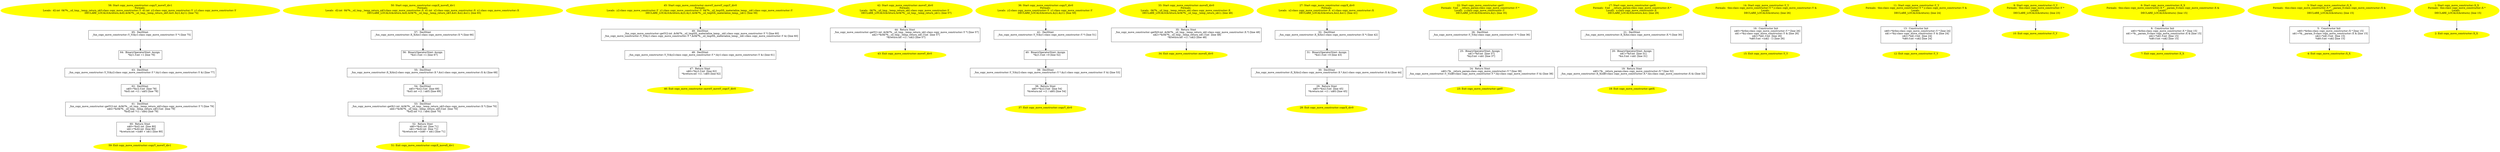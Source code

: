 /* @generated */
digraph iCFG {
65 [label="65:  DeclStmt \n   _fun_copy_move_constructor::Y_Y(&y1:class copy_move_constructor::Y *) [line 75]\n " shape="box"]
	

	 65 -> 64 ;
64 [label="64:  BinaryOperatorStmt: Assign \n   *&y1.f:int =1 [line 76]\n " shape="box"]
	

	 64 -> 63 ;
63 [label="63:  DeclStmt \n   _fun_copy_move_constructor::Y_Y(&y2:class copy_move_constructor::Y *,&y1:class copy_move_constructor::Y &) [line 77]\n " shape="box"]
	

	 63 -> 62 ;
62 [label="62:  DeclStmt \n   n$5=*&y2.f:int  [line 78]\n  *&d1:int =(1 / n$5) [line 78]\n " shape="box"]
	

	 62 -> 61 ;
61 [label="61:  DeclStmt \n   _fun_copy_move_constructor::getY(2:int ,&0$?%__sil_tmp__temp_return_n$3:class copy_move_constructor::Y *) [line 79]\n  n$4=*&0$?%__sil_tmp__temp_return_n$3.f:int  [line 79]\n  *&d2:int =(1 / n$4) [line 79]\n " shape="box"]
	

	 61 -> 60 ;
60 [label="60:  Return Stmt \n   n$0=*&d1:int  [line 80]\n  n$1=*&d2:int  [line 80]\n  *&return:int =(n$0 + n$1) [line 80]\n " shape="box"]
	

	 60 -> 59 ;
59 [label="59: Exit copy_move_constructor::copyY_moveY_div1 \n  " color=yellow style=filled]
	

58 [label="58: Start copy_move_constructor::copyY_moveY_div1\nFormals: \nLocals:  d2:int  0$?%__sil_tmp__temp_return_n$3:class copy_move_constructor::Y  d1:int  y2:class copy_move_constructor::Y  y1:class copy_move_constructor::Y  \n   DECLARE_LOCALS(&return,&d2,&0$?%__sil_tmp__temp_return_n$3,&d1,&y2,&y1); [line 74]\n " color=yellow style=filled]
	

	 58 -> 65 ;
57 [label="57:  DeclStmt \n   _fun_copy_move_constructor::X_X(&x1:class copy_move_constructor::X *) [line 66]\n " shape="box"]
	

	 57 -> 56 ;
56 [label="56:  BinaryOperatorStmt: Assign \n   *&x1.f:int =1 [line 67]\n " shape="box"]
	

	 56 -> 55 ;
55 [label="55:  DeclStmt \n   _fun_copy_move_constructor::X_X(&x2:class copy_move_constructor::X *,&x1:class copy_move_constructor::X &) [line 68]\n " shape="box"]
	

	 55 -> 54 ;
54 [label="54:  DeclStmt \n   n$5=*&x2.f:int  [line 69]\n  *&d1:int =(1 / n$5) [line 69]\n " shape="box"]
	

	 54 -> 53 ;
53 [label="53:  DeclStmt \n   _fun_copy_move_constructor::getX(1:int ,&0$?%__sil_tmp__temp_return_n$3:class copy_move_constructor::X *) [line 70]\n  n$4=*&0$?%__sil_tmp__temp_return_n$3.f:int  [line 70]\n  *&d2:int =(1 / n$4) [line 70]\n " shape="box"]
	

	 53 -> 52 ;
52 [label="52:  Return Stmt \n   n$0=*&d1:int  [line 71]\n  n$1=*&d2:int  [line 71]\n  *&return:int =(n$0 + n$1) [line 71]\n " shape="box"]
	

	 52 -> 51 ;
51 [label="51: Exit copy_move_constructor::copyX_moveX_div1 \n  " color=yellow style=filled]
	

50 [label="50: Start copy_move_constructor::copyX_moveX_div1\nFormals: \nLocals:  d2:int  0$?%__sil_tmp__temp_return_n$3:class copy_move_constructor::X  d1:int  x2:class copy_move_constructor::X  x1:class copy_move_constructor::X  \n   DECLARE_LOCALS(&return,&d2,&0$?%__sil_tmp__temp_return_n$3,&d1,&x2,&x1); [line 65]\n " color=yellow style=filled]
	

	 50 -> 57 ;
49 [label="49:  DeclStmt \n   _fun_copy_move_constructor::getY(2:int ,&0$?%__sil_tmpSIL_materialize_temp__n$1:class copy_move_constructor::Y *) [line 60]\n  _fun_copy_move_constructor::Y_Y(&y1:class copy_move_constructor::Y *,&0$?%__sil_tmpSIL_materialize_temp__n$1:class copy_move_constructor::Y &) [line 60]\n " shape="box"]
	

	 49 -> 48 ;
48 [label="48:  DeclStmt \n   _fun_copy_move_constructor::Y_Y(&y2:class copy_move_constructor::Y *,&y1:class copy_move_constructor::Y &) [line 61]\n " shape="box"]
	

	 48 -> 47 ;
47 [label="47:  Return Stmt \n   n$0=*&y2.f:int  [line 62]\n  *&return:int =(1 / n$0) [line 62]\n " shape="box"]
	

	 47 -> 46 ;
46 [label="46: Exit copy_move_constructor::moveY_moveY_copyY_div0 \n  " color=yellow style=filled]
	

45 [label="45: Start copy_move_constructor::moveY_moveY_copyY_div0\nFormals: \nLocals:  y2:class copy_move_constructor::Y  y1:class copy_move_constructor::Y  0$?%__sil_tmpSIL_materialize_temp__n$1:class copy_move_constructor::Y  \n   DECLARE_LOCALS(&return,&y2,&y1,&0$?%__sil_tmpSIL_materialize_temp__n$1); [line 59]\n " color=yellow style=filled]
	

	 45 -> 49 ;
44 [label="44:  Return Stmt \n   _fun_copy_move_constructor::getY(1:int ,&0$?%__sil_tmp__temp_return_n$1:class copy_move_constructor::Y *) [line 57]\n  n$2=*&0$?%__sil_tmp__temp_return_n$1.f:int  [line 57]\n  *&return:int =(1 / n$2) [line 57]\n " shape="box"]
	

	 44 -> 43 ;
43 [label="43: Exit copy_move_constructor::moveY_div0 \n  " color=yellow style=filled]
	

42 [label="42: Start copy_move_constructor::moveY_div0\nFormals: \nLocals:  0$?%__sil_tmp__temp_return_n$1:class copy_move_constructor::Y  \n   DECLARE_LOCALS(&return,&0$?%__sil_tmp__temp_return_n$1); [line 57]\n " color=yellow style=filled]
	

	 42 -> 44 ;
41 [label="41:  DeclStmt \n   _fun_copy_move_constructor::Y_Y(&y1:class copy_move_constructor::Y *) [line 51]\n " shape="box"]
	

	 41 -> 40 ;
40 [label="40:  BinaryOperatorStmt: Assign \n   *&y1.f:int =0 [line 52]\n " shape="box"]
	

	 40 -> 39 ;
39 [label="39:  DeclStmt \n   _fun_copy_move_constructor::Y_Y(&y2:class copy_move_constructor::Y *,&y1:class copy_move_constructor::Y &) [line 53]\n " shape="box"]
	

	 39 -> 38 ;
38 [label="38:  Return Stmt \n   n$0=*&y2.f:int  [line 54]\n  *&return:int =(1 / n$0) [line 54]\n " shape="box"]
	

	 38 -> 37 ;
37 [label="37: Exit copy_move_constructor::copyY_div0 \n  " color=yellow style=filled]
	

36 [label="36: Start copy_move_constructor::copyY_div0\nFormals: \nLocals:  y2:class copy_move_constructor::Y  y1:class copy_move_constructor::Y  \n   DECLARE_LOCALS(&return,&y2,&y1); [line 50]\n " color=yellow style=filled]
	

	 36 -> 41 ;
35 [label="35:  Return Stmt \n   _fun_copy_move_constructor::getX(0:int ,&0$?%__sil_tmp__temp_return_n$1:class copy_move_constructor::X *) [line 48]\n  n$2=*&0$?%__sil_tmp__temp_return_n$1.f:int  [line 48]\n  *&return:int =(1 / n$2) [line 48]\n " shape="box"]
	

	 35 -> 34 ;
34 [label="34: Exit copy_move_constructor::moveX_div0 \n  " color=yellow style=filled]
	

33 [label="33: Start copy_move_constructor::moveX_div0\nFormals: \nLocals:  0$?%__sil_tmp__temp_return_n$1:class copy_move_constructor::X  \n   DECLARE_LOCALS(&return,&0$?%__sil_tmp__temp_return_n$1); [line 48]\n " color=yellow style=filled]
	

	 33 -> 35 ;
32 [label="32:  DeclStmt \n   _fun_copy_move_constructor::X_X(&x1:class copy_move_constructor::X *) [line 42]\n " shape="box"]
	

	 32 -> 31 ;
31 [label="31:  BinaryOperatorStmt: Assign \n   *&x1.f:int =0 [line 43]\n " shape="box"]
	

	 31 -> 30 ;
30 [label="30:  DeclStmt \n   _fun_copy_move_constructor::X_X(&x2:class copy_move_constructor::X *,&x1:class copy_move_constructor::X &) [line 44]\n " shape="box"]
	

	 30 -> 29 ;
29 [label="29:  Return Stmt \n   n$0=*&x2.f:int  [line 45]\n  *&return:int =(1 / n$0) [line 45]\n " shape="box"]
	

	 29 -> 28 ;
28 [label="28: Exit copy_move_constructor::copyX_div0 \n  " color=yellow style=filled]
	

27 [label="27: Start copy_move_constructor::copyX_div0\nFormals: \nLocals:  x2:class copy_move_constructor::X  x1:class copy_move_constructor::X  \n   DECLARE_LOCALS(&return,&x2,&x1); [line 41]\n " color=yellow style=filled]
	

	 27 -> 32 ;
26 [label="26:  DeclStmt \n   _fun_copy_move_constructor::Y_Y(&y:class copy_move_constructor::Y *) [line 36]\n " shape="box"]
	

	 26 -> 25 ;
25 [label="25:  BinaryOperatorStmt: Assign \n   n$1=*&f:int  [line 37]\n  *&y.f:int =n$1 [line 37]\n " shape="box"]
	

	 25 -> 24 ;
24 [label="24:  Return Stmt \n   n$0=*&__return_param:class copy_move_constructor::Y * [line 38]\n  _fun_copy_move_constructor::Y_Y(n$0:class copy_move_constructor::Y *,&y:class copy_move_constructor::Y &) [line 38]\n " shape="box"]
	

	 24 -> 23 ;
23 [label="23: Exit copy_move_constructor::getY \n  " color=yellow style=filled]
	

22 [label="22: Start copy_move_constructor::getY\nFormals:  f:int  __return_param:class copy_move_constructor::Y *\nLocals:  y:class copy_move_constructor::Y  \n   DECLARE_LOCALS(&return,&y); [line 35]\n " color=yellow style=filled]
	

	 22 -> 26 ;
21 [label="21:  DeclStmt \n   _fun_copy_move_constructor::X_X(&x:class copy_move_constructor::X *) [line 30]\n " shape="box"]
	

	 21 -> 20 ;
20 [label="20:  BinaryOperatorStmt: Assign \n   n$1=*&f:int  [line 31]\n  *&x.f:int =n$1 [line 31]\n " shape="box"]
	

	 20 -> 19 ;
19 [label="19:  Return Stmt \n   n$0=*&__return_param:class copy_move_constructor::X * [line 32]\n  _fun_copy_move_constructor::X_X(n$0:class copy_move_constructor::X *,&x:class copy_move_constructor::X &) [line 32]\n " shape="box"]
	

	 19 -> 18 ;
18 [label="18: Exit copy_move_constructor::getX \n  " color=yellow style=filled]
	

17 [label="17: Start copy_move_constructor::getX\nFormals:  f:int  __return_param:class copy_move_constructor::X *\nLocals:  x:class copy_move_constructor::X  \n   DECLARE_LOCALS(&return,&x); [line 29]\n " color=yellow style=filled]
	

	 17 -> 21 ;
16 [label="16:  Constructor Init \n   n$0=*&this:class copy_move_constructor::Y * [line 26]\n  n$1=*&y:class copy_move_constructor::Y & [line 26]\n  n$2=*n$1.f:int  [line 26]\n  *n$0.f:int =(n$2 - 1) [line 26]\n " shape="box"]
	

	 16 -> 15 ;
15 [label="15: Exit copy_move_constructor::Y_Y \n  " color=yellow style=filled]
	

14 [label="14: Start copy_move_constructor::Y_Y\nFormals:  this:class copy_move_constructor::Y * y:class copy_move_constructor::Y &\nLocals:  \n   DECLARE_LOCALS(&return); [line 26]\n " color=yellow style=filled]
	

	 14 -> 16 ;
13 [label="13:  Constructor Init \n   n$0=*&this:class copy_move_constructor::Y * [line 24]\n  n$1=*&y:class copy_move_constructor::Y & [line 24]\n  n$2=*n$1.f:int  [line 24]\n  *n$0.f:int =n$2 [line 24]\n " shape="box"]
	

	 13 -> 12 ;
12 [label="12: Exit copy_move_constructor::Y_Y \n  " color=yellow style=filled]
	

11 [label="11: Start copy_move_constructor::Y_Y\nFormals:  this:class copy_move_constructor::Y * y:class copy_move_constructor::Y &\nLocals:  \n   DECLARE_LOCALS(&return); [line 24]\n " color=yellow style=filled]
	

	 11 -> 13 ;
10 [label="10: Exit copy_move_constructor::Y_Y \n  " color=yellow style=filled]
	

9 [label="9: Start copy_move_constructor::Y_Y\nFormals:  this:class copy_move_constructor::Y *\nLocals:  \n   DECLARE_LOCALS(&return); [line 23]\n " color=yellow style=filled]
	

	 9 -> 10 ;
8 [label="8:  Constructor Init \n   n$0=*&this:class copy_move_constructor::X * [line 15]\n  n$1=*&__param_0:class copy_move_constructor::X & [line 15]\n  n$2=*n$1.f:int  [line 15]\n  *n$0.f:int =n$2 [line 15]\n " shape="box"]
	

	 8 -> 7 ;
7 [label="7: Exit copy_move_constructor::X_X \n  " color=yellow style=filled]
	

6 [label="6: Start copy_move_constructor::X_X\nFormals:  this:class copy_move_constructor::X * __param_0:class copy_move_constructor::X &\nLocals:  \n   DECLARE_LOCALS(&return); [line 15]\n " color=yellow style=filled]
	

	 6 -> 8 ;
5 [label="5:  Constructor Init \n   n$0=*&this:class copy_move_constructor::X * [line 15]\n  n$1=*&__param_0:class copy_move_constructor::X & [line 15]\n  n$2=*n$1.f:int  [line 15]\n  *n$0.f:int =n$2 [line 15]\n " shape="box"]
	

	 5 -> 4 ;
4 [label="4: Exit copy_move_constructor::X_X \n  " color=yellow style=filled]
	

3 [label="3: Start copy_move_constructor::X_X\nFormals:  this:class copy_move_constructor::X * __param_0:class copy_move_constructor::X &\nLocals:  \n   DECLARE_LOCALS(&return); [line 15]\n " color=yellow style=filled]
	

	 3 -> 5 ;
2 [label="2: Exit copy_move_constructor::X_X \n  " color=yellow style=filled]
	

1 [label="1: Start copy_move_constructor::X_X\nFormals:  this:class copy_move_constructor::X *\nLocals:  \n   DECLARE_LOCALS(&return); [line 15]\n " color=yellow style=filled]
	

	 1 -> 2 ;
}
